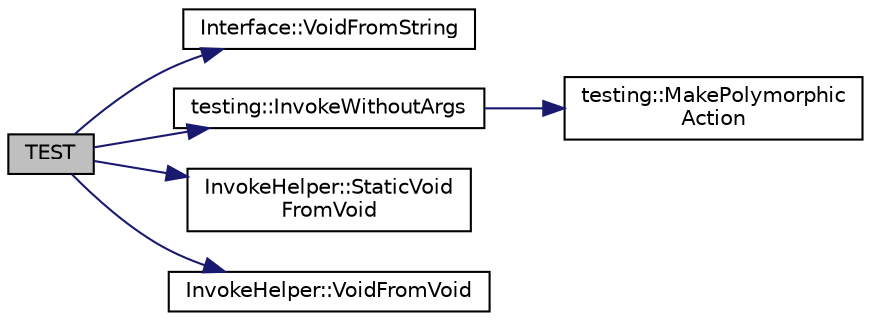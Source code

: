 digraph "TEST"
{
  edge [fontname="Helvetica",fontsize="10",labelfontname="Helvetica",labelfontsize="10"];
  node [fontname="Helvetica",fontsize="10",shape=record];
  rankdir="LR";
  Node43 [label="TEST",height=0.2,width=0.4,color="black", fillcolor="grey75", style="filled", fontcolor="black"];
  Node43 -> Node44 [color="midnightblue",fontsize="10",style="solid",fontname="Helvetica"];
  Node44 [label="Interface::VoidFromString",height=0.2,width=0.4,color="black", fillcolor="white", style="filled",URL="$de/d95/class_interface.html#a65d6ae604e7e9a513aec72c9c94e0b97"];
  Node43 -> Node45 [color="midnightblue",fontsize="10",style="solid",fontname="Helvetica"];
  Node45 [label="testing::InvokeWithoutArgs",height=0.2,width=0.4,color="black", fillcolor="white", style="filled",URL="$d0/d75/namespacetesting.html#a88cc1999296bc630f6a49cdf66bb21f9"];
  Node45 -> Node46 [color="midnightblue",fontsize="10",style="solid",fontname="Helvetica"];
  Node46 [label="testing::MakePolymorphic\lAction",height=0.2,width=0.4,color="black", fillcolor="white", style="filled",URL="$d0/d75/namespacetesting.html#a36bd06c5ea972c6df0bd9f40a7a94c65"];
  Node43 -> Node47 [color="midnightblue",fontsize="10",style="solid",fontname="Helvetica"];
  Node47 [label="InvokeHelper::StaticVoid\lFromVoid",height=0.2,width=0.4,color="black", fillcolor="white", style="filled",URL="$dc/dfa/class_invoke_helper.html#ae96b5bd7c4fa328d0a87bc986f135fe8"];
  Node43 -> Node48 [color="midnightblue",fontsize="10",style="solid",fontname="Helvetica"];
  Node48 [label="InvokeHelper::VoidFromVoid",height=0.2,width=0.4,color="black", fillcolor="white", style="filled",URL="$dc/dfa/class_invoke_helper.html#a6371bcb64a8f01093f6fdef60776a031"];
}
